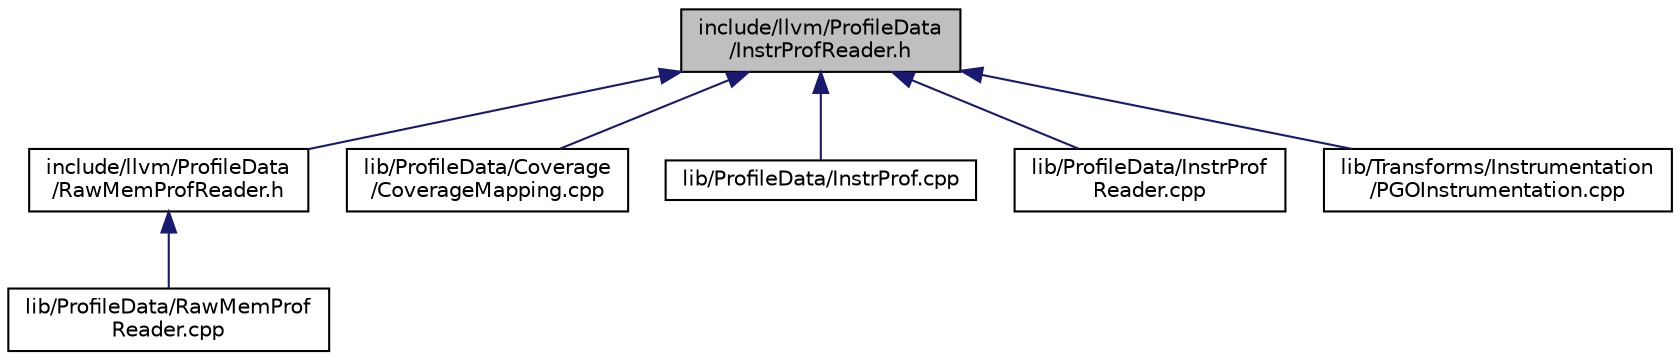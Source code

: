 digraph "include/llvm/ProfileData/InstrProfReader.h"
{
 // LATEX_PDF_SIZE
  bgcolor="transparent";
  edge [fontname="Helvetica",fontsize="10",labelfontname="Helvetica",labelfontsize="10"];
  node [fontname="Helvetica",fontsize="10",shape=record];
  Node1 [label="include/llvm/ProfileData\l/InstrProfReader.h",height=0.2,width=0.4,color="black", fillcolor="grey75", style="filled", fontcolor="black",tooltip=" "];
  Node1 -> Node2 [dir="back",color="midnightblue",fontsize="10",style="solid",fontname="Helvetica"];
  Node2 [label="include/llvm/ProfileData\l/RawMemProfReader.h",height=0.2,width=0.4,color="black",URL="$RawMemProfReader_8h.html",tooltip=" "];
  Node2 -> Node3 [dir="back",color="midnightblue",fontsize="10",style="solid",fontname="Helvetica"];
  Node3 [label="lib/ProfileData/RawMemProf\lReader.cpp",height=0.2,width=0.4,color="black",URL="$RawMemProfReader_8cpp.html",tooltip=" "];
  Node1 -> Node4 [dir="back",color="midnightblue",fontsize="10",style="solid",fontname="Helvetica"];
  Node4 [label="lib/ProfileData/Coverage\l/CoverageMapping.cpp",height=0.2,width=0.4,color="black",URL="$CoverageMapping_8cpp.html",tooltip=" "];
  Node1 -> Node5 [dir="back",color="midnightblue",fontsize="10",style="solid",fontname="Helvetica"];
  Node5 [label="lib/ProfileData/InstrProf.cpp",height=0.2,width=0.4,color="black",URL="$InstrProf_8cpp.html",tooltip=" "];
  Node1 -> Node6 [dir="back",color="midnightblue",fontsize="10",style="solid",fontname="Helvetica"];
  Node6 [label="lib/ProfileData/InstrProf\lReader.cpp",height=0.2,width=0.4,color="black",URL="$InstrProfReader_8cpp.html",tooltip=" "];
  Node1 -> Node7 [dir="back",color="midnightblue",fontsize="10",style="solid",fontname="Helvetica"];
  Node7 [label="lib/Transforms/Instrumentation\l/PGOInstrumentation.cpp",height=0.2,width=0.4,color="black",URL="$PGOInstrumentation_8cpp.html",tooltip=" "];
}
